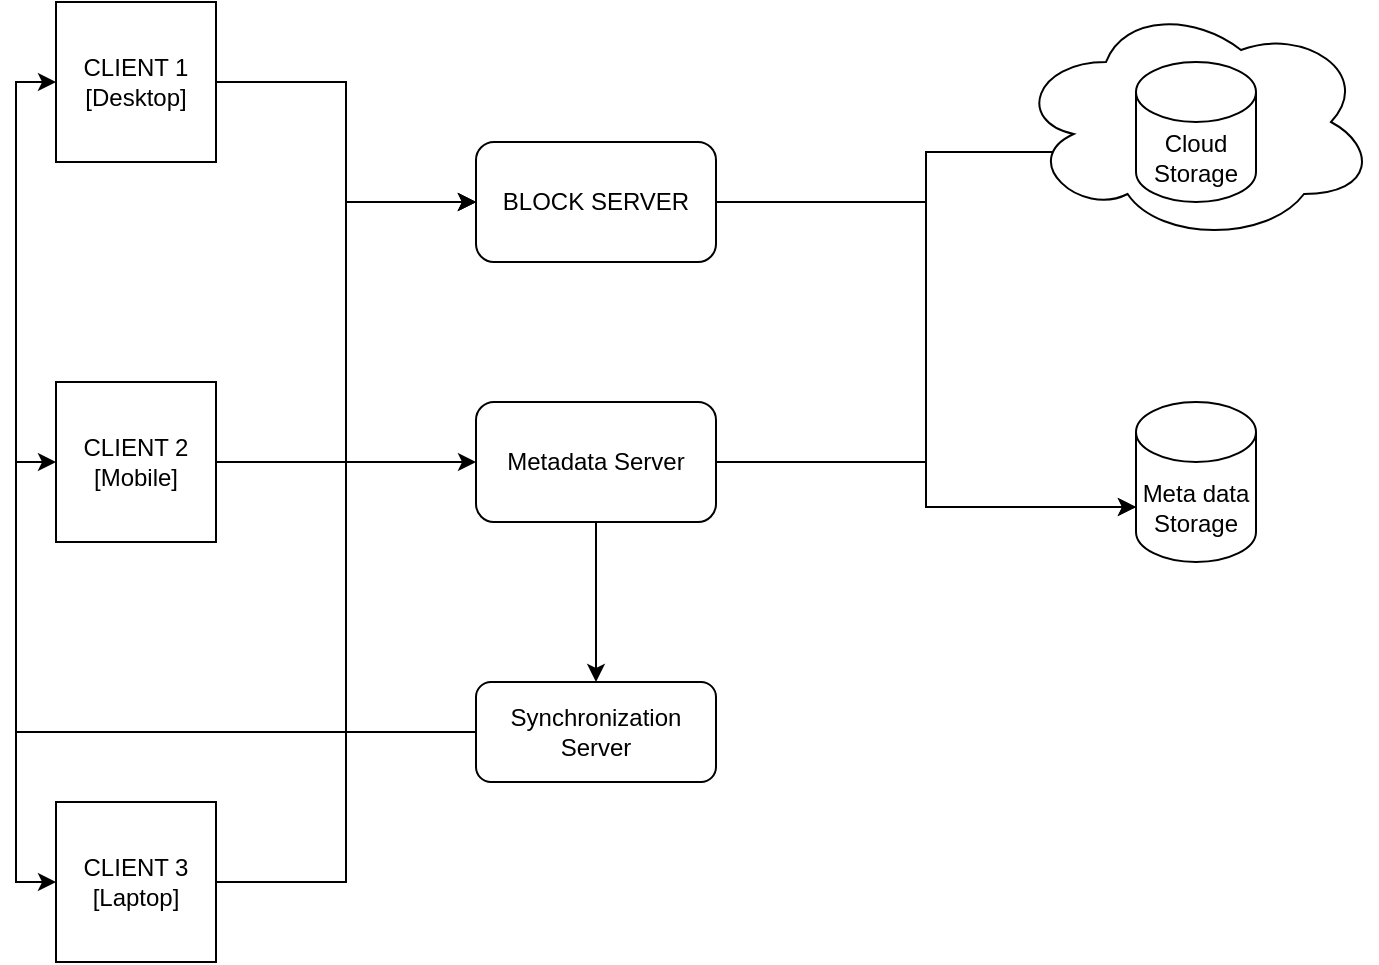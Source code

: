 <mxfile version="13.7.3" type="github">
  <diagram id="4WW-Pr0SpVSJkoUppzza" name="Page-1">
    <mxGraphModel dx="1038" dy="580" grid="1" gridSize="10" guides="1" tooltips="1" connect="1" arrows="1" fold="1" page="1" pageScale="1" pageWidth="850" pageHeight="1100" math="0" shadow="0">
      <root>
        <mxCell id="0" />
        <mxCell id="1" parent="0" />
        <mxCell id="F1TERW5y5AxO93p60IZN-12" style="edgeStyle=orthogonalEdgeStyle;rounded=0;orthogonalLoop=1;jettySize=auto;html=1;exitX=1;exitY=0.5;exitDx=0;exitDy=0;entryX=0;entryY=0.5;entryDx=0;entryDy=0;" edge="1" parent="1" source="F1TERW5y5AxO93p60IZN-2" target="F1TERW5y5AxO93p60IZN-5">
          <mxGeometry relative="1" as="geometry" />
        </mxCell>
        <mxCell id="F1TERW5y5AxO93p60IZN-15" style="edgeStyle=orthogonalEdgeStyle;rounded=0;orthogonalLoop=1;jettySize=auto;html=1;entryX=0;entryY=0.5;entryDx=0;entryDy=0;" edge="1" parent="1" source="F1TERW5y5AxO93p60IZN-2" target="F1TERW5y5AxO93p60IZN-6">
          <mxGeometry relative="1" as="geometry" />
        </mxCell>
        <mxCell id="F1TERW5y5AxO93p60IZN-2" value="CLIENT 1 [Desktop]" style="whiteSpace=wrap;html=1;aspect=fixed;" vertex="1" parent="1">
          <mxGeometry x="110" y="50" width="80" height="80" as="geometry" />
        </mxCell>
        <mxCell id="F1TERW5y5AxO93p60IZN-13" style="edgeStyle=orthogonalEdgeStyle;rounded=0;orthogonalLoop=1;jettySize=auto;html=1;entryX=0;entryY=0.5;entryDx=0;entryDy=0;" edge="1" parent="1" source="F1TERW5y5AxO93p60IZN-3" target="F1TERW5y5AxO93p60IZN-5">
          <mxGeometry relative="1" as="geometry" />
        </mxCell>
        <mxCell id="F1TERW5y5AxO93p60IZN-3" value="&lt;span&gt;CLIENT 2 [Mobile]&lt;/span&gt;" style="whiteSpace=wrap;html=1;aspect=fixed;" vertex="1" parent="1">
          <mxGeometry x="110" y="240" width="80" height="80" as="geometry" />
        </mxCell>
        <mxCell id="F1TERW5y5AxO93p60IZN-14" style="edgeStyle=orthogonalEdgeStyle;rounded=0;orthogonalLoop=1;jettySize=auto;html=1;entryX=0;entryY=0.5;entryDx=0;entryDy=0;" edge="1" parent="1" source="F1TERW5y5AxO93p60IZN-4" target="F1TERW5y5AxO93p60IZN-5">
          <mxGeometry relative="1" as="geometry" />
        </mxCell>
        <mxCell id="F1TERW5y5AxO93p60IZN-4" value="&lt;span&gt;CLIENT 3 [Laptop]&lt;/span&gt;" style="whiteSpace=wrap;html=1;aspect=fixed;" vertex="1" parent="1">
          <mxGeometry x="110" y="450" width="80" height="80" as="geometry" />
        </mxCell>
        <mxCell id="F1TERW5y5AxO93p60IZN-22" style="edgeStyle=orthogonalEdgeStyle;rounded=0;orthogonalLoop=1;jettySize=auto;html=1;entryX=0;entryY=0;entryDx=0;entryDy=45;entryPerimeter=0;" edge="1" parent="1" source="F1TERW5y5AxO93p60IZN-5" target="F1TERW5y5AxO93p60IZN-9">
          <mxGeometry relative="1" as="geometry" />
        </mxCell>
        <mxCell id="F1TERW5y5AxO93p60IZN-23" style="edgeStyle=orthogonalEdgeStyle;rounded=0;orthogonalLoop=1;jettySize=auto;html=1;entryX=0;entryY=0;entryDx=0;entryDy=52.5;entryPerimeter=0;" edge="1" parent="1" source="F1TERW5y5AxO93p60IZN-5" target="F1TERW5y5AxO93p60IZN-11">
          <mxGeometry relative="1" as="geometry" />
        </mxCell>
        <mxCell id="F1TERW5y5AxO93p60IZN-5" value="BLOCK SERVER" style="rounded=1;whiteSpace=wrap;html=1;" vertex="1" parent="1">
          <mxGeometry x="320" y="120" width="120" height="60" as="geometry" />
        </mxCell>
        <mxCell id="F1TERW5y5AxO93p60IZN-16" value="" style="edgeStyle=orthogonalEdgeStyle;rounded=0;orthogonalLoop=1;jettySize=auto;html=1;" edge="1" parent="1" source="F1TERW5y5AxO93p60IZN-6" target="F1TERW5y5AxO93p60IZN-7">
          <mxGeometry relative="1" as="geometry" />
        </mxCell>
        <mxCell id="F1TERW5y5AxO93p60IZN-24" style="edgeStyle=orthogonalEdgeStyle;rounded=0;orthogonalLoop=1;jettySize=auto;html=1;entryX=0;entryY=0;entryDx=0;entryDy=52.5;entryPerimeter=0;" edge="1" parent="1" source="F1TERW5y5AxO93p60IZN-6" target="F1TERW5y5AxO93p60IZN-11">
          <mxGeometry relative="1" as="geometry" />
        </mxCell>
        <mxCell id="F1TERW5y5AxO93p60IZN-6" value="Metadata Server" style="rounded=1;whiteSpace=wrap;html=1;" vertex="1" parent="1">
          <mxGeometry x="320" y="250" width="120" height="60" as="geometry" />
        </mxCell>
        <mxCell id="F1TERW5y5AxO93p60IZN-19" style="edgeStyle=orthogonalEdgeStyle;rounded=0;orthogonalLoop=1;jettySize=auto;html=1;entryX=0;entryY=0.5;entryDx=0;entryDy=0;" edge="1" parent="1" source="F1TERW5y5AxO93p60IZN-7" target="F1TERW5y5AxO93p60IZN-2">
          <mxGeometry relative="1" as="geometry" />
        </mxCell>
        <mxCell id="F1TERW5y5AxO93p60IZN-20" style="edgeStyle=orthogonalEdgeStyle;rounded=0;orthogonalLoop=1;jettySize=auto;html=1;entryX=0;entryY=0.5;entryDx=0;entryDy=0;" edge="1" parent="1" source="F1TERW5y5AxO93p60IZN-7" target="F1TERW5y5AxO93p60IZN-3">
          <mxGeometry relative="1" as="geometry" />
        </mxCell>
        <mxCell id="F1TERW5y5AxO93p60IZN-21" style="edgeStyle=orthogonalEdgeStyle;rounded=0;orthogonalLoop=1;jettySize=auto;html=1;entryX=0;entryY=0.5;entryDx=0;entryDy=0;" edge="1" parent="1" source="F1TERW5y5AxO93p60IZN-7" target="F1TERW5y5AxO93p60IZN-4">
          <mxGeometry relative="1" as="geometry" />
        </mxCell>
        <mxCell id="F1TERW5y5AxO93p60IZN-7" value="Synchronization Server" style="rounded=1;whiteSpace=wrap;html=1;" vertex="1" parent="1">
          <mxGeometry x="320" y="390" width="120" height="50" as="geometry" />
        </mxCell>
        <mxCell id="F1TERW5y5AxO93p60IZN-8" value="" style="ellipse;shape=cloud;whiteSpace=wrap;html=1;" vertex="1" parent="1">
          <mxGeometry x="590" y="50" width="180" height="120" as="geometry" />
        </mxCell>
        <mxCell id="F1TERW5y5AxO93p60IZN-9" value="Cloud Storage" style="shape=cylinder3;whiteSpace=wrap;html=1;boundedLbl=1;backgroundOutline=1;size=15;" vertex="1" parent="1">
          <mxGeometry x="650" y="80" width="60" height="70" as="geometry" />
        </mxCell>
        <mxCell id="F1TERW5y5AxO93p60IZN-11" value="Meta data Storage" style="shape=cylinder3;whiteSpace=wrap;html=1;boundedLbl=1;backgroundOutline=1;size=15;" vertex="1" parent="1">
          <mxGeometry x="650" y="250" width="60" height="80" as="geometry" />
        </mxCell>
      </root>
    </mxGraphModel>
  </diagram>
</mxfile>
